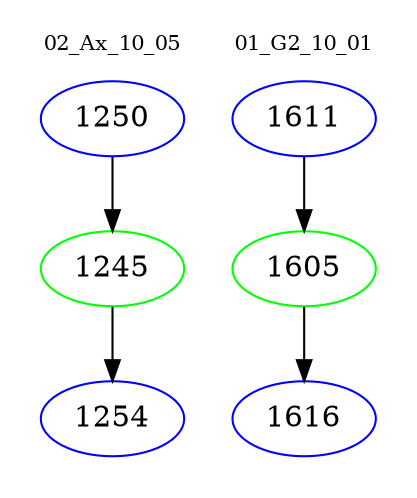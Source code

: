 digraph{
subgraph cluster_0 {
color = white
label = "02_Ax_10_05";
fontsize=10;
T0_1250 [label="1250", color="blue"]
T0_1250 -> T0_1245 [color="black"]
T0_1245 [label="1245", color="green"]
T0_1245 -> T0_1254 [color="black"]
T0_1254 [label="1254", color="blue"]
}
subgraph cluster_1 {
color = white
label = "01_G2_10_01";
fontsize=10;
T1_1611 [label="1611", color="blue"]
T1_1611 -> T1_1605 [color="black"]
T1_1605 [label="1605", color="green"]
T1_1605 -> T1_1616 [color="black"]
T1_1616 [label="1616", color="blue"]
}
}
